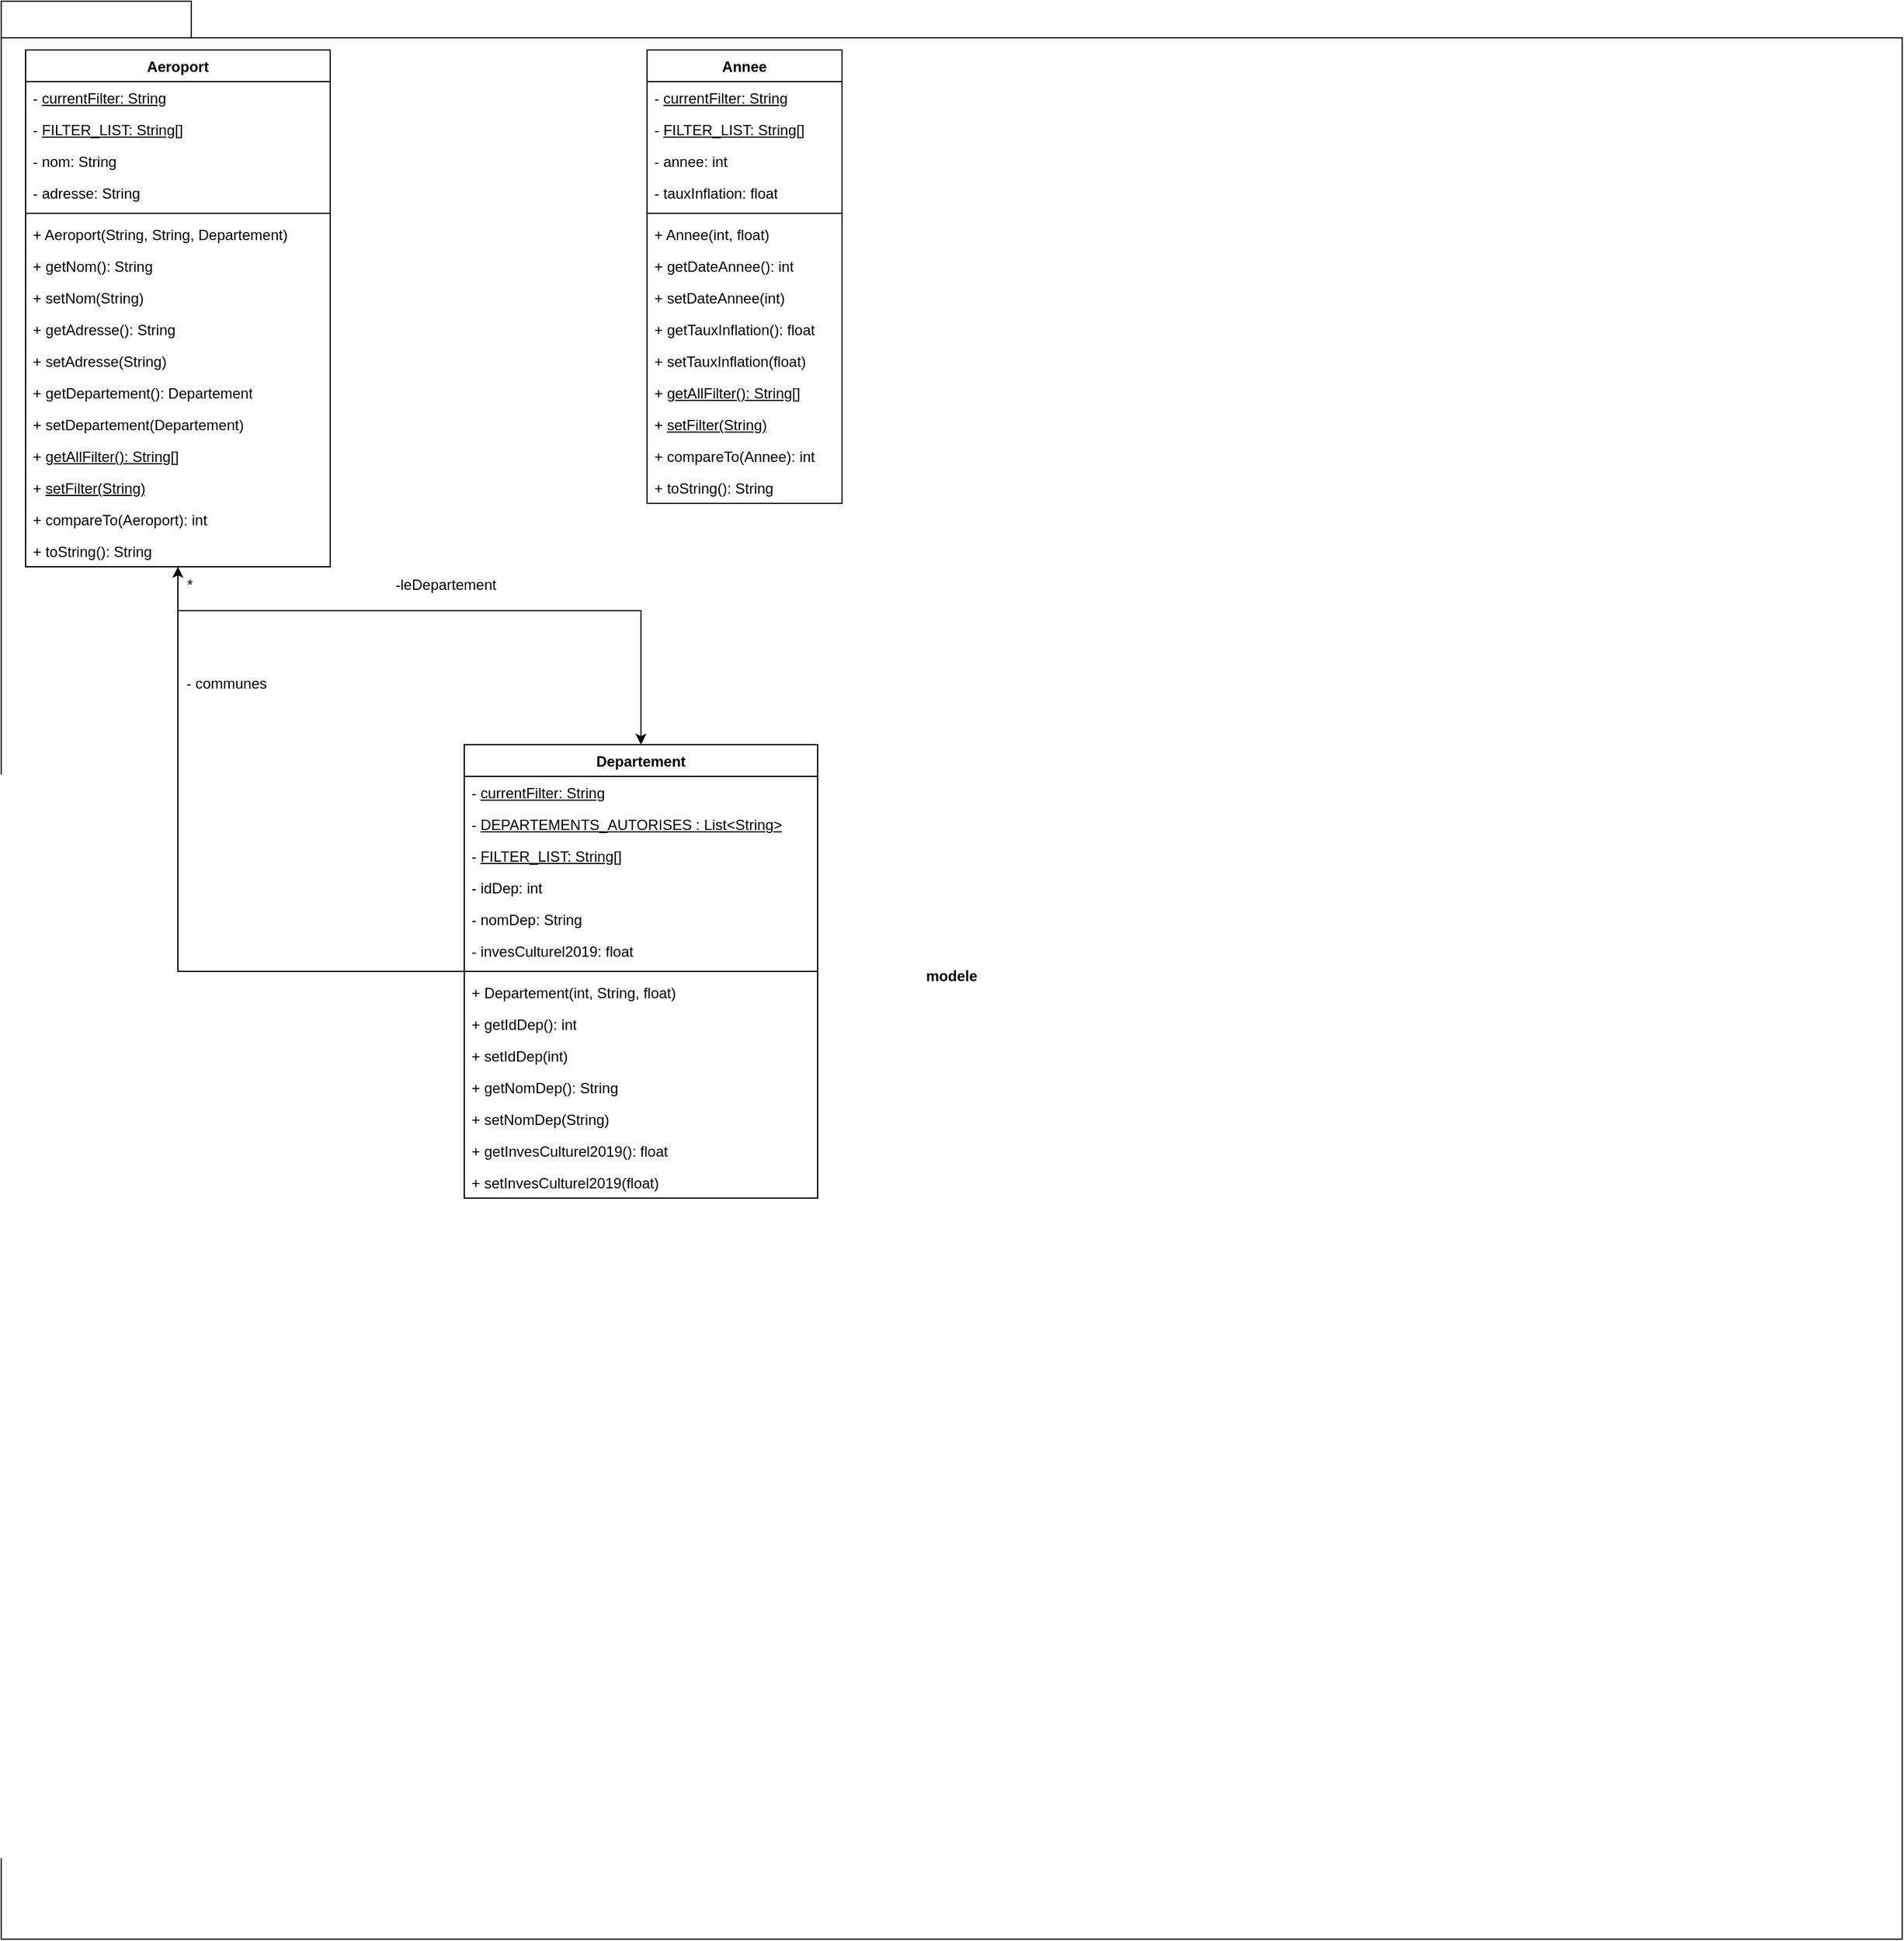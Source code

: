 <mxfile version="24.5.3" type="device">
  <diagram name="Page-1" id="NXZHxFNxQUKjGU9uJiGu">
    <mxGraphModel dx="1420" dy="1944" grid="1" gridSize="10" guides="1" tooltips="1" connect="1" arrows="1" fold="1" page="1" pageScale="1" pageWidth="827" pageHeight="1169" math="0" shadow="0">
      <root>
        <mxCell id="0" />
        <mxCell id="1" parent="0" />
        <mxCell id="ICdErOhjOnk36Kv6KxMm-1" value="modele" style="shape=folder;fontStyle=1;spacingTop=10;tabWidth=100;tabHeight=30;tabPosition=left;html=1;whiteSpace=wrap;" vertex="1" parent="1">
          <mxGeometry y="10" width="1560" height="1590" as="geometry" />
        </mxCell>
        <mxCell id="ICdErOhjOnk36Kv6KxMm-48" style="edgeStyle=orthogonalEdgeStyle;rounded=0;orthogonalLoop=1;jettySize=auto;html=1;" edge="1" parent="1" source="ICdErOhjOnk36Kv6KxMm-4" target="ICdErOhjOnk36Kv6KxMm-44">
          <mxGeometry relative="1" as="geometry">
            <Array as="points">
              <mxPoint x="145" y="510" />
              <mxPoint x="525" y="510" />
            </Array>
          </mxGeometry>
        </mxCell>
        <mxCell id="ICdErOhjOnk36Kv6KxMm-4" value="Aeroport" style="swimlane;fontStyle=1;align=center;verticalAlign=top;childLayout=stackLayout;horizontal=1;startSize=26;horizontalStack=0;resizeParent=1;resizeParentMax=0;resizeLast=0;collapsible=1;marginBottom=0;whiteSpace=wrap;html=1;" vertex="1" parent="1">
          <mxGeometry x="20" y="50" width="250" height="424" as="geometry" />
        </mxCell>
        <mxCell id="ICdErOhjOnk36Kv6KxMm-5" value="- &lt;u&gt;currentFilter: String&lt;/u&gt;" style="text;strokeColor=none;fillColor=none;align=left;verticalAlign=top;spacingLeft=4;spacingRight=4;overflow=hidden;rotatable=0;points=[[0,0.5],[1,0.5]];portConstraint=eastwest;whiteSpace=wrap;html=1;" vertex="1" parent="ICdErOhjOnk36Kv6KxMm-4">
          <mxGeometry y="26" width="250" height="26" as="geometry" />
        </mxCell>
        <mxCell id="ICdErOhjOnk36Kv6KxMm-8" value="- &lt;u&gt;FILTER_LIST: String[]&lt;/u&gt;" style="text;strokeColor=none;fillColor=none;align=left;verticalAlign=top;spacingLeft=4;spacingRight=4;overflow=hidden;rotatable=0;points=[[0,0.5],[1,0.5]];portConstraint=eastwest;whiteSpace=wrap;html=1;" vertex="1" parent="ICdErOhjOnk36Kv6KxMm-4">
          <mxGeometry y="52" width="250" height="26" as="geometry" />
        </mxCell>
        <mxCell id="ICdErOhjOnk36Kv6KxMm-9" value="- nom: String" style="text;strokeColor=none;fillColor=none;align=left;verticalAlign=top;spacingLeft=4;spacingRight=4;overflow=hidden;rotatable=0;points=[[0,0.5],[1,0.5]];portConstraint=eastwest;whiteSpace=wrap;html=1;" vertex="1" parent="ICdErOhjOnk36Kv6KxMm-4">
          <mxGeometry y="78" width="250" height="26" as="geometry" />
        </mxCell>
        <mxCell id="ICdErOhjOnk36Kv6KxMm-10" value="- adresse: String" style="text;strokeColor=none;fillColor=none;align=left;verticalAlign=top;spacingLeft=4;spacingRight=4;overflow=hidden;rotatable=0;points=[[0,0.5],[1,0.5]];portConstraint=eastwest;whiteSpace=wrap;html=1;" vertex="1" parent="ICdErOhjOnk36Kv6KxMm-4">
          <mxGeometry y="104" width="250" height="26" as="geometry" />
        </mxCell>
        <mxCell id="ICdErOhjOnk36Kv6KxMm-6" value="" style="line;strokeWidth=1;fillColor=none;align=left;verticalAlign=middle;spacingTop=-1;spacingLeft=3;spacingRight=3;rotatable=0;labelPosition=right;points=[];portConstraint=eastwest;strokeColor=inherit;" vertex="1" parent="ICdErOhjOnk36Kv6KxMm-4">
          <mxGeometry y="130" width="250" height="8" as="geometry" />
        </mxCell>
        <mxCell id="ICdErOhjOnk36Kv6KxMm-7" value="+ Aeroport(String, String, Departement)" style="text;strokeColor=none;fillColor=none;align=left;verticalAlign=top;spacingLeft=4;spacingRight=4;overflow=hidden;rotatable=0;points=[[0,0.5],[1,0.5]];portConstraint=eastwest;whiteSpace=wrap;html=1;" vertex="1" parent="ICdErOhjOnk36Kv6KxMm-4">
          <mxGeometry y="138" width="250" height="26" as="geometry" />
        </mxCell>
        <mxCell id="ICdErOhjOnk36Kv6KxMm-11" value="+ getNom(): String" style="text;strokeColor=none;fillColor=none;align=left;verticalAlign=top;spacingLeft=4;spacingRight=4;overflow=hidden;rotatable=0;points=[[0,0.5],[1,0.5]];portConstraint=eastwest;whiteSpace=wrap;html=1;" vertex="1" parent="ICdErOhjOnk36Kv6KxMm-4">
          <mxGeometry y="164" width="250" height="26" as="geometry" />
        </mxCell>
        <mxCell id="ICdErOhjOnk36Kv6KxMm-12" value="+ setNom(String)" style="text;strokeColor=none;fillColor=none;align=left;verticalAlign=top;spacingLeft=4;spacingRight=4;overflow=hidden;rotatable=0;points=[[0,0.5],[1,0.5]];portConstraint=eastwest;whiteSpace=wrap;html=1;" vertex="1" parent="ICdErOhjOnk36Kv6KxMm-4">
          <mxGeometry y="190" width="250" height="26" as="geometry" />
        </mxCell>
        <mxCell id="ICdErOhjOnk36Kv6KxMm-13" value="+ getAdresse(): String" style="text;strokeColor=none;fillColor=none;align=left;verticalAlign=top;spacingLeft=4;spacingRight=4;overflow=hidden;rotatable=0;points=[[0,0.5],[1,0.5]];portConstraint=eastwest;whiteSpace=wrap;html=1;" vertex="1" parent="ICdErOhjOnk36Kv6KxMm-4">
          <mxGeometry y="216" width="250" height="26" as="geometry" />
        </mxCell>
        <mxCell id="ICdErOhjOnk36Kv6KxMm-14" value="+ setAdresse(String)" style="text;strokeColor=none;fillColor=none;align=left;verticalAlign=top;spacingLeft=4;spacingRight=4;overflow=hidden;rotatable=0;points=[[0,0.5],[1,0.5]];portConstraint=eastwest;whiteSpace=wrap;html=1;" vertex="1" parent="ICdErOhjOnk36Kv6KxMm-4">
          <mxGeometry y="242" width="250" height="26" as="geometry" />
        </mxCell>
        <mxCell id="ICdErOhjOnk36Kv6KxMm-15" value="+ getDepartement(): Departement" style="text;strokeColor=none;fillColor=none;align=left;verticalAlign=top;spacingLeft=4;spacingRight=4;overflow=hidden;rotatable=0;points=[[0,0.5],[1,0.5]];portConstraint=eastwest;whiteSpace=wrap;html=1;" vertex="1" parent="ICdErOhjOnk36Kv6KxMm-4">
          <mxGeometry y="268" width="250" height="26" as="geometry" />
        </mxCell>
        <mxCell id="ICdErOhjOnk36Kv6KxMm-16" value="+ setDepartement(Departement)" style="text;strokeColor=none;fillColor=none;align=left;verticalAlign=top;spacingLeft=4;spacingRight=4;overflow=hidden;rotatable=0;points=[[0,0.5],[1,0.5]];portConstraint=eastwest;whiteSpace=wrap;html=1;" vertex="1" parent="ICdErOhjOnk36Kv6KxMm-4">
          <mxGeometry y="294" width="250" height="26" as="geometry" />
        </mxCell>
        <mxCell id="ICdErOhjOnk36Kv6KxMm-17" value="+ &lt;u&gt;getAllFilter(): String[]&lt;/u&gt;" style="text;strokeColor=none;fillColor=none;align=left;verticalAlign=top;spacingLeft=4;spacingRight=4;overflow=hidden;rotatable=0;points=[[0,0.5],[1,0.5]];portConstraint=eastwest;whiteSpace=wrap;html=1;" vertex="1" parent="ICdErOhjOnk36Kv6KxMm-4">
          <mxGeometry y="320" width="250" height="26" as="geometry" />
        </mxCell>
        <mxCell id="ICdErOhjOnk36Kv6KxMm-18" value="+ &lt;u&gt;setFilter(String)&lt;/u&gt;" style="text;strokeColor=none;fillColor=none;align=left;verticalAlign=top;spacingLeft=4;spacingRight=4;overflow=hidden;rotatable=0;points=[[0,0.5],[1,0.5]];portConstraint=eastwest;whiteSpace=wrap;html=1;" vertex="1" parent="ICdErOhjOnk36Kv6KxMm-4">
          <mxGeometry y="346" width="250" height="26" as="geometry" />
        </mxCell>
        <mxCell id="ICdErOhjOnk36Kv6KxMm-19" value="+ compareTo(Aeroport): int" style="text;strokeColor=none;fillColor=none;align=left;verticalAlign=top;spacingLeft=4;spacingRight=4;overflow=hidden;rotatable=0;points=[[0,0.5],[1,0.5]];portConstraint=eastwest;whiteSpace=wrap;html=1;" vertex="1" parent="ICdErOhjOnk36Kv6KxMm-4">
          <mxGeometry y="372" width="250" height="26" as="geometry" />
        </mxCell>
        <mxCell id="ICdErOhjOnk36Kv6KxMm-20" value="+ toString(): String" style="text;strokeColor=none;fillColor=none;align=left;verticalAlign=top;spacingLeft=4;spacingRight=4;overflow=hidden;rotatable=0;points=[[0,0.5],[1,0.5]];portConstraint=eastwest;whiteSpace=wrap;html=1;" vertex="1" parent="ICdErOhjOnk36Kv6KxMm-4">
          <mxGeometry y="398" width="250" height="26" as="geometry" />
        </mxCell>
        <mxCell id="ICdErOhjOnk36Kv6KxMm-25" value="Ann&lt;span style=&quot;background-color: initial;&quot;&gt;ee&lt;/span&gt;" style="swimlane;fontStyle=1;align=center;verticalAlign=top;childLayout=stackLayout;horizontal=1;startSize=26;horizontalStack=0;resizeParent=1;resizeParentMax=0;resizeLast=0;collapsible=1;marginBottom=0;whiteSpace=wrap;html=1;" vertex="1" parent="1">
          <mxGeometry x="530" y="50" width="160" height="372" as="geometry" />
        </mxCell>
        <mxCell id="ICdErOhjOnk36Kv6KxMm-26" value="- &lt;u&gt;currentFilter: String&lt;/u&gt;" style="text;strokeColor=none;fillColor=none;align=left;verticalAlign=top;spacingLeft=4;spacingRight=4;overflow=hidden;rotatable=0;points=[[0,0.5],[1,0.5]];portConstraint=eastwest;whiteSpace=wrap;html=1;" vertex="1" parent="ICdErOhjOnk36Kv6KxMm-25">
          <mxGeometry y="26" width="160" height="26" as="geometry" />
        </mxCell>
        <mxCell id="ICdErOhjOnk36Kv6KxMm-29" value="- &lt;u&gt;FILTER_LIST: String[]&lt;/u&gt;" style="text;strokeColor=none;fillColor=none;align=left;verticalAlign=top;spacingLeft=4;spacingRight=4;overflow=hidden;rotatable=0;points=[[0,0.5],[1,0.5]];portConstraint=eastwest;whiteSpace=wrap;html=1;" vertex="1" parent="ICdErOhjOnk36Kv6KxMm-25">
          <mxGeometry y="52" width="160" height="26" as="geometry" />
        </mxCell>
        <mxCell id="ICdErOhjOnk36Kv6KxMm-30" value="- annee: int" style="text;strokeColor=none;fillColor=none;align=left;verticalAlign=top;spacingLeft=4;spacingRight=4;overflow=hidden;rotatable=0;points=[[0,0.5],[1,0.5]];portConstraint=eastwest;whiteSpace=wrap;html=1;" vertex="1" parent="ICdErOhjOnk36Kv6KxMm-25">
          <mxGeometry y="78" width="160" height="26" as="geometry" />
        </mxCell>
        <mxCell id="ICdErOhjOnk36Kv6KxMm-31" value="- tauxInflation: float" style="text;strokeColor=none;fillColor=none;align=left;verticalAlign=top;spacingLeft=4;spacingRight=4;overflow=hidden;rotatable=0;points=[[0,0.5],[1,0.5]];portConstraint=eastwest;whiteSpace=wrap;html=1;" vertex="1" parent="ICdErOhjOnk36Kv6KxMm-25">
          <mxGeometry y="104" width="160" height="26" as="geometry" />
        </mxCell>
        <mxCell id="ICdErOhjOnk36Kv6KxMm-27" value="" style="line;strokeWidth=1;fillColor=none;align=left;verticalAlign=middle;spacingTop=-1;spacingLeft=3;spacingRight=3;rotatable=0;labelPosition=right;points=[];portConstraint=eastwest;strokeColor=inherit;" vertex="1" parent="ICdErOhjOnk36Kv6KxMm-25">
          <mxGeometry y="130" width="160" height="8" as="geometry" />
        </mxCell>
        <mxCell id="ICdErOhjOnk36Kv6KxMm-28" value="+ Annee(int, float)" style="text;strokeColor=none;fillColor=none;align=left;verticalAlign=top;spacingLeft=4;spacingRight=4;overflow=hidden;rotatable=0;points=[[0,0.5],[1,0.5]];portConstraint=eastwest;whiteSpace=wrap;html=1;" vertex="1" parent="ICdErOhjOnk36Kv6KxMm-25">
          <mxGeometry y="138" width="160" height="26" as="geometry" />
        </mxCell>
        <mxCell id="ICdErOhjOnk36Kv6KxMm-32" value="+ getDateAnnee(): int" style="text;strokeColor=none;fillColor=none;align=left;verticalAlign=top;spacingLeft=4;spacingRight=4;overflow=hidden;rotatable=0;points=[[0,0.5],[1,0.5]];portConstraint=eastwest;whiteSpace=wrap;html=1;" vertex="1" parent="ICdErOhjOnk36Kv6KxMm-25">
          <mxGeometry y="164" width="160" height="26" as="geometry" />
        </mxCell>
        <mxCell id="ICdErOhjOnk36Kv6KxMm-33" value="+ setDateAnnee(int)" style="text;strokeColor=none;fillColor=none;align=left;verticalAlign=top;spacingLeft=4;spacingRight=4;overflow=hidden;rotatable=0;points=[[0,0.5],[1,0.5]];portConstraint=eastwest;whiteSpace=wrap;html=1;" vertex="1" parent="ICdErOhjOnk36Kv6KxMm-25">
          <mxGeometry y="190" width="160" height="26" as="geometry" />
        </mxCell>
        <mxCell id="ICdErOhjOnk36Kv6KxMm-34" value="+ getTauxInflation(): float" style="text;strokeColor=none;fillColor=none;align=left;verticalAlign=top;spacingLeft=4;spacingRight=4;overflow=hidden;rotatable=0;points=[[0,0.5],[1,0.5]];portConstraint=eastwest;whiteSpace=wrap;html=1;" vertex="1" parent="ICdErOhjOnk36Kv6KxMm-25">
          <mxGeometry y="216" width="160" height="26" as="geometry" />
        </mxCell>
        <mxCell id="ICdErOhjOnk36Kv6KxMm-35" value="+ setTauxInflation(float)" style="text;strokeColor=none;fillColor=none;align=left;verticalAlign=top;spacingLeft=4;spacingRight=4;overflow=hidden;rotatable=0;points=[[0,0.5],[1,0.5]];portConstraint=eastwest;whiteSpace=wrap;html=1;" vertex="1" parent="ICdErOhjOnk36Kv6KxMm-25">
          <mxGeometry y="242" width="160" height="26" as="geometry" />
        </mxCell>
        <mxCell id="ICdErOhjOnk36Kv6KxMm-36" value="+ &lt;u&gt;getAllFilter(): String[]&lt;/u&gt;" style="text;strokeColor=none;fillColor=none;align=left;verticalAlign=top;spacingLeft=4;spacingRight=4;overflow=hidden;rotatable=0;points=[[0,0.5],[1,0.5]];portConstraint=eastwest;whiteSpace=wrap;html=1;" vertex="1" parent="ICdErOhjOnk36Kv6KxMm-25">
          <mxGeometry y="268" width="160" height="26" as="geometry" />
        </mxCell>
        <mxCell id="ICdErOhjOnk36Kv6KxMm-37" value="+ &lt;u&gt;setFilter(String)&lt;/u&gt;" style="text;strokeColor=none;fillColor=none;align=left;verticalAlign=top;spacingLeft=4;spacingRight=4;overflow=hidden;rotatable=0;points=[[0,0.5],[1,0.5]];portConstraint=eastwest;whiteSpace=wrap;html=1;" vertex="1" parent="ICdErOhjOnk36Kv6KxMm-25">
          <mxGeometry y="294" width="160" height="26" as="geometry" />
        </mxCell>
        <mxCell id="ICdErOhjOnk36Kv6KxMm-42" value="+ compareTo(Annee): int" style="text;strokeColor=none;fillColor=none;align=left;verticalAlign=top;spacingLeft=4;spacingRight=4;overflow=hidden;rotatable=0;points=[[0,0.5],[1,0.5]];portConstraint=eastwest;whiteSpace=wrap;html=1;" vertex="1" parent="ICdErOhjOnk36Kv6KxMm-25">
          <mxGeometry y="320" width="160" height="26" as="geometry" />
        </mxCell>
        <mxCell id="ICdErOhjOnk36Kv6KxMm-43" value="+ toString(): String" style="text;strokeColor=none;fillColor=none;align=left;verticalAlign=top;spacingLeft=4;spacingRight=4;overflow=hidden;rotatable=0;points=[[0,0.5],[1,0.5]];portConstraint=eastwest;whiteSpace=wrap;html=1;" vertex="1" parent="ICdErOhjOnk36Kv6KxMm-25">
          <mxGeometry y="346" width="160" height="26" as="geometry" />
        </mxCell>
        <mxCell id="ICdErOhjOnk36Kv6KxMm-55" style="edgeStyle=orthogonalEdgeStyle;rounded=0;orthogonalLoop=1;jettySize=auto;html=1;" edge="1" parent="1" source="ICdErOhjOnk36Kv6KxMm-44" target="ICdErOhjOnk36Kv6KxMm-4">
          <mxGeometry relative="1" as="geometry" />
        </mxCell>
        <mxCell id="ICdErOhjOnk36Kv6KxMm-44" value="Departement" style="swimlane;fontStyle=1;align=center;verticalAlign=top;childLayout=stackLayout;horizontal=1;startSize=26;horizontalStack=0;resizeParent=1;resizeParentMax=0;resizeLast=0;collapsible=1;marginBottom=0;whiteSpace=wrap;html=1;" vertex="1" parent="1">
          <mxGeometry x="380" y="620" width="290" height="372" as="geometry" />
        </mxCell>
        <mxCell id="ICdErOhjOnk36Kv6KxMm-45" value="- &lt;u&gt;currentFilter: String&lt;/u&gt;" style="text;strokeColor=none;fillColor=none;align=left;verticalAlign=top;spacingLeft=4;spacingRight=4;overflow=hidden;rotatable=0;points=[[0,0.5],[1,0.5]];portConstraint=eastwest;whiteSpace=wrap;html=1;" vertex="1" parent="ICdErOhjOnk36Kv6KxMm-44">
          <mxGeometry y="26" width="290" height="26" as="geometry" />
        </mxCell>
        <mxCell id="ICdErOhjOnk36Kv6KxMm-51" value="- &lt;u&gt;DEPARTEMENTS_AUTORISES : List&amp;lt;String&amp;gt;&lt;/u&gt;" style="text;strokeColor=none;fillColor=none;align=left;verticalAlign=top;spacingLeft=4;spacingRight=4;overflow=hidden;rotatable=0;points=[[0,0.5],[1,0.5]];portConstraint=eastwest;whiteSpace=wrap;html=1;" vertex="1" parent="ICdErOhjOnk36Kv6KxMm-44">
          <mxGeometry y="52" width="290" height="26" as="geometry" />
        </mxCell>
        <mxCell id="ICdErOhjOnk36Kv6KxMm-50" value="- &lt;u&gt;FILTER_LIST: String[]&lt;/u&gt;" style="text;strokeColor=none;fillColor=none;align=left;verticalAlign=top;spacingLeft=4;spacingRight=4;overflow=hidden;rotatable=0;points=[[0,0.5],[1,0.5]];portConstraint=eastwest;whiteSpace=wrap;html=1;" vertex="1" parent="ICdErOhjOnk36Kv6KxMm-44">
          <mxGeometry y="78" width="290" height="26" as="geometry" />
        </mxCell>
        <mxCell id="ICdErOhjOnk36Kv6KxMm-52" value="- idDep: int" style="text;strokeColor=none;fillColor=none;align=left;verticalAlign=top;spacingLeft=4;spacingRight=4;overflow=hidden;rotatable=0;points=[[0,0.5],[1,0.5]];portConstraint=eastwest;whiteSpace=wrap;html=1;" vertex="1" parent="ICdErOhjOnk36Kv6KxMm-44">
          <mxGeometry y="104" width="290" height="26" as="geometry" />
        </mxCell>
        <mxCell id="ICdErOhjOnk36Kv6KxMm-53" value="- nomDep: String" style="text;strokeColor=none;fillColor=none;align=left;verticalAlign=top;spacingLeft=4;spacingRight=4;overflow=hidden;rotatable=0;points=[[0,0.5],[1,0.5]];portConstraint=eastwest;whiteSpace=wrap;html=1;" vertex="1" parent="ICdErOhjOnk36Kv6KxMm-44">
          <mxGeometry y="130" width="290" height="26" as="geometry" />
        </mxCell>
        <mxCell id="ICdErOhjOnk36Kv6KxMm-54" value="- invesCulturel2019: float" style="text;strokeColor=none;fillColor=none;align=left;verticalAlign=top;spacingLeft=4;spacingRight=4;overflow=hidden;rotatable=0;points=[[0,0.5],[1,0.5]];portConstraint=eastwest;whiteSpace=wrap;html=1;" vertex="1" parent="ICdErOhjOnk36Kv6KxMm-44">
          <mxGeometry y="156" width="290" height="26" as="geometry" />
        </mxCell>
        <mxCell id="ICdErOhjOnk36Kv6KxMm-46" value="" style="line;strokeWidth=1;fillColor=none;align=left;verticalAlign=middle;spacingTop=-1;spacingLeft=3;spacingRight=3;rotatable=0;labelPosition=right;points=[];portConstraint=eastwest;strokeColor=inherit;" vertex="1" parent="ICdErOhjOnk36Kv6KxMm-44">
          <mxGeometry y="182" width="290" height="8" as="geometry" />
        </mxCell>
        <mxCell id="ICdErOhjOnk36Kv6KxMm-47" value="+ Departement(int, String, float)" style="text;strokeColor=none;fillColor=none;align=left;verticalAlign=top;spacingLeft=4;spacingRight=4;overflow=hidden;rotatable=0;points=[[0,0.5],[1,0.5]];portConstraint=eastwest;whiteSpace=wrap;html=1;" vertex="1" parent="ICdErOhjOnk36Kv6KxMm-44">
          <mxGeometry y="190" width="290" height="26" as="geometry" />
        </mxCell>
        <mxCell id="ICdErOhjOnk36Kv6KxMm-58" value="+ getIdDep(): int" style="text;strokeColor=none;fillColor=none;align=left;verticalAlign=top;spacingLeft=4;spacingRight=4;overflow=hidden;rotatable=0;points=[[0,0.5],[1,0.5]];portConstraint=eastwest;whiteSpace=wrap;html=1;" vertex="1" parent="ICdErOhjOnk36Kv6KxMm-44">
          <mxGeometry y="216" width="290" height="26" as="geometry" />
        </mxCell>
        <mxCell id="ICdErOhjOnk36Kv6KxMm-59" value="+ setIdDep(int)" style="text;strokeColor=none;fillColor=none;align=left;verticalAlign=top;spacingLeft=4;spacingRight=4;overflow=hidden;rotatable=0;points=[[0,0.5],[1,0.5]];portConstraint=eastwest;whiteSpace=wrap;html=1;" vertex="1" parent="ICdErOhjOnk36Kv6KxMm-44">
          <mxGeometry y="242" width="290" height="26" as="geometry" />
        </mxCell>
        <mxCell id="ICdErOhjOnk36Kv6KxMm-62" value="+ getNomDep(): String&lt;div&gt;&lt;br&gt;&lt;/div&gt;" style="text;strokeColor=none;fillColor=none;align=left;verticalAlign=top;spacingLeft=4;spacingRight=4;overflow=hidden;rotatable=0;points=[[0,0.5],[1,0.5]];portConstraint=eastwest;whiteSpace=wrap;html=1;" vertex="1" parent="ICdErOhjOnk36Kv6KxMm-44">
          <mxGeometry y="268" width="290" height="26" as="geometry" />
        </mxCell>
        <mxCell id="ICdErOhjOnk36Kv6KxMm-61" value="+ setNomDep(String)" style="text;strokeColor=none;fillColor=none;align=left;verticalAlign=top;spacingLeft=4;spacingRight=4;overflow=hidden;rotatable=0;points=[[0,0.5],[1,0.5]];portConstraint=eastwest;whiteSpace=wrap;html=1;" vertex="1" parent="ICdErOhjOnk36Kv6KxMm-44">
          <mxGeometry y="294" width="290" height="26" as="geometry" />
        </mxCell>
        <mxCell id="ICdErOhjOnk36Kv6KxMm-63" value="+ getInvesCulturel2019(): float" style="text;strokeColor=none;fillColor=none;align=left;verticalAlign=top;spacingLeft=4;spacingRight=4;overflow=hidden;rotatable=0;points=[[0,0.5],[1,0.5]];portConstraint=eastwest;whiteSpace=wrap;html=1;" vertex="1" parent="ICdErOhjOnk36Kv6KxMm-44">
          <mxGeometry y="320" width="290" height="26" as="geometry" />
        </mxCell>
        <mxCell id="ICdErOhjOnk36Kv6KxMm-64" value="+ setInvesCulturel2019(float)" style="text;strokeColor=none;fillColor=none;align=left;verticalAlign=top;spacingLeft=4;spacingRight=4;overflow=hidden;rotatable=0;points=[[0,0.5],[1,0.5]];portConstraint=eastwest;whiteSpace=wrap;html=1;" vertex="1" parent="ICdErOhjOnk36Kv6KxMm-44">
          <mxGeometry y="346" width="290" height="26" as="geometry" />
        </mxCell>
        <mxCell id="ICdErOhjOnk36Kv6KxMm-49" value="-leDepartement" style="text;html=1;align=center;verticalAlign=middle;whiteSpace=wrap;rounded=0;" vertex="1" parent="1">
          <mxGeometry x="320" y="474" width="90" height="30" as="geometry" />
        </mxCell>
        <mxCell id="ICdErOhjOnk36Kv6KxMm-56" value="*" style="text;html=1;align=center;verticalAlign=middle;whiteSpace=wrap;rounded=0;" vertex="1" parent="1">
          <mxGeometry x="150" y="474" width="10" height="30" as="geometry" />
        </mxCell>
        <mxCell id="ICdErOhjOnk36Kv6KxMm-57" value="- communes" style="text;html=1;align=center;verticalAlign=middle;whiteSpace=wrap;rounded=0;" vertex="1" parent="1">
          <mxGeometry x="150" y="555" width="70" height="30" as="geometry" />
        </mxCell>
      </root>
    </mxGraphModel>
  </diagram>
</mxfile>
